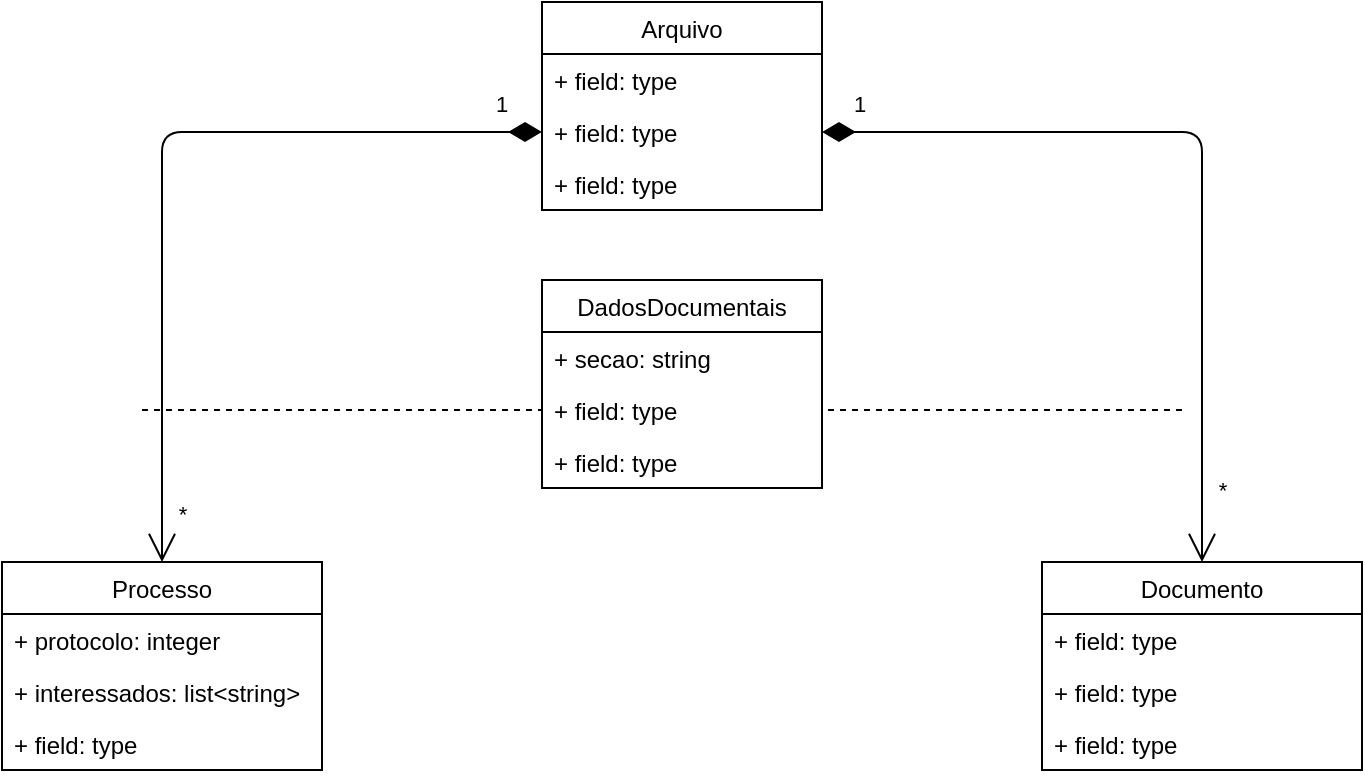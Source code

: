 <mxfile version="13.6.9" type="github">
  <diagram name="Page-1" id="9f46799a-70d6-7492-0946-bef42562c5a5">
    <mxGraphModel dx="1021" dy="467" grid="1" gridSize="10" guides="1" tooltips="1" connect="1" arrows="1" fold="1" page="1" pageScale="1" pageWidth="1100" pageHeight="850" background="#ffffff" math="0" shadow="0">
      <root>
        <mxCell id="0" />
        <mxCell id="1" parent="0" />
        <mxCell id="ekTeSAFjk9Kqz3LHWXUR-21" value="1" style="endArrow=open;html=1;endSize=12;startArrow=diamondThin;startSize=14;startFill=1;edgeStyle=orthogonalEdgeStyle;align=left;verticalAlign=bottom;entryX=0.5;entryY=0;entryDx=0;entryDy=0;" edge="1" parent="1" source="ekTeSAFjk9Kqz3LHWXUR-12" target="ekTeSAFjk9Kqz3LHWXUR-2">
          <mxGeometry x="-0.873" y="-5" relative="1" as="geometry">
            <mxPoint x="390" y="210" as="sourcePoint" />
            <mxPoint x="550" y="220" as="targetPoint" />
            <mxPoint as="offset" />
          </mxGeometry>
        </mxCell>
        <mxCell id="ekTeSAFjk9Kqz3LHWXUR-22" value="*" style="edgeLabel;html=1;align=center;verticalAlign=middle;resizable=0;points=[];" vertex="1" connectable="0" parent="ekTeSAFjk9Kqz3LHWXUR-21">
          <mxGeometry x="0.909" y="-1" relative="1" as="geometry">
            <mxPoint x="11" y="-5.83" as="offset" />
          </mxGeometry>
        </mxCell>
        <mxCell id="ekTeSAFjk9Kqz3LHWXUR-23" value="1" style="endArrow=open;html=1;endSize=12;startArrow=diamondThin;startSize=14;startFill=1;edgeStyle=orthogonalEdgeStyle;align=left;verticalAlign=bottom;exitX=1;exitY=0.5;exitDx=0;exitDy=0;entryX=0.5;entryY=0;entryDx=0;entryDy=0;" edge="1" parent="1" source="ekTeSAFjk9Kqz3LHWXUR-12" target="ekTeSAFjk9Kqz3LHWXUR-6">
          <mxGeometry x="-0.932" y="5" relative="1" as="geometry">
            <mxPoint x="580" y="220" as="sourcePoint" />
            <mxPoint x="740" y="220" as="targetPoint" />
            <mxPoint as="offset" />
          </mxGeometry>
        </mxCell>
        <mxCell id="ekTeSAFjk9Kqz3LHWXUR-24" value="*" style="edgeLabel;html=1;align=center;verticalAlign=middle;resizable=0;points=[];" vertex="1" connectable="0" parent="ekTeSAFjk9Kqz3LHWXUR-23">
          <mxGeometry x="0.716" relative="1" as="geometry">
            <mxPoint x="10" y="21.67" as="offset" />
          </mxGeometry>
        </mxCell>
        <mxCell id="ekTeSAFjk9Kqz3LHWXUR-10" value="Arquivo" style="swimlane;fontStyle=0;childLayout=stackLayout;horizontal=1;startSize=26;fillColor=none;horizontalStack=0;resizeParent=1;resizeParentMax=0;resizeLast=0;collapsible=1;marginBottom=0;" vertex="1" parent="1">
          <mxGeometry x="490" y="80" width="140" height="104" as="geometry" />
        </mxCell>
        <mxCell id="ekTeSAFjk9Kqz3LHWXUR-11" value="+ field: type" style="text;strokeColor=none;fillColor=none;align=left;verticalAlign=top;spacingLeft=4;spacingRight=4;overflow=hidden;rotatable=0;points=[[0,0.5],[1,0.5]];portConstraint=eastwest;" vertex="1" parent="ekTeSAFjk9Kqz3LHWXUR-10">
          <mxGeometry y="26" width="140" height="26" as="geometry" />
        </mxCell>
        <mxCell id="ekTeSAFjk9Kqz3LHWXUR-12" value="+ field: type" style="text;strokeColor=none;fillColor=none;align=left;verticalAlign=top;spacingLeft=4;spacingRight=4;overflow=hidden;rotatable=0;points=[[0,0.5],[1,0.5]];portConstraint=eastwest;" vertex="1" parent="ekTeSAFjk9Kqz3LHWXUR-10">
          <mxGeometry y="52" width="140" height="26" as="geometry" />
        </mxCell>
        <mxCell id="ekTeSAFjk9Kqz3LHWXUR-13" value="+ field: type" style="text;strokeColor=none;fillColor=none;align=left;verticalAlign=top;spacingLeft=4;spacingRight=4;overflow=hidden;rotatable=0;points=[[0,0.5],[1,0.5]];portConstraint=eastwest;" vertex="1" parent="ekTeSAFjk9Kqz3LHWXUR-10">
          <mxGeometry y="78" width="140" height="26" as="geometry" />
        </mxCell>
        <mxCell id="ekTeSAFjk9Kqz3LHWXUR-25" value="DadosDocumentais" style="swimlane;fontStyle=0;childLayout=stackLayout;horizontal=1;startSize=26;fillColor=none;horizontalStack=0;resizeParent=1;resizeParentMax=0;resizeLast=0;collapsible=1;marginBottom=0;" vertex="1" parent="1">
          <mxGeometry x="490" y="219" width="140" height="104" as="geometry" />
        </mxCell>
        <mxCell id="ekTeSAFjk9Kqz3LHWXUR-26" value="+ secao: string" style="text;strokeColor=none;fillColor=none;align=left;verticalAlign=top;spacingLeft=4;spacingRight=4;overflow=hidden;rotatable=0;points=[[0,0.5],[1,0.5]];portConstraint=eastwest;" vertex="1" parent="ekTeSAFjk9Kqz3LHWXUR-25">
          <mxGeometry y="26" width="140" height="26" as="geometry" />
        </mxCell>
        <mxCell id="ekTeSAFjk9Kqz3LHWXUR-27" value="+ field: type" style="text;strokeColor=none;fillColor=none;align=left;verticalAlign=top;spacingLeft=4;spacingRight=4;overflow=hidden;rotatable=0;points=[[0,0.5],[1,0.5]];portConstraint=eastwest;" vertex="1" parent="ekTeSAFjk9Kqz3LHWXUR-25">
          <mxGeometry y="52" width="140" height="26" as="geometry" />
        </mxCell>
        <mxCell id="ekTeSAFjk9Kqz3LHWXUR-28" value="+ field: type" style="text;strokeColor=none;fillColor=none;align=left;verticalAlign=top;spacingLeft=4;spacingRight=4;overflow=hidden;rotatable=0;points=[[0,0.5],[1,0.5]];portConstraint=eastwest;" vertex="1" parent="ekTeSAFjk9Kqz3LHWXUR-25">
          <mxGeometry y="78" width="140" height="26" as="geometry" />
        </mxCell>
        <mxCell id="ekTeSAFjk9Kqz3LHWXUR-29" value="" style="endArrow=none;dashed=1;html=1;entryX=0;entryY=0.5;entryDx=0;entryDy=0;" edge="1" parent="1" target="ekTeSAFjk9Kqz3LHWXUR-27">
          <mxGeometry width="50" height="50" relative="1" as="geometry">
            <mxPoint x="290" y="284" as="sourcePoint" />
            <mxPoint x="570" y="290" as="targetPoint" />
          </mxGeometry>
        </mxCell>
        <mxCell id="ekTeSAFjk9Kqz3LHWXUR-2" value="Processo" style="swimlane;fontStyle=0;childLayout=stackLayout;horizontal=1;startSize=26;fillColor=none;horizontalStack=0;resizeParent=1;resizeParentMax=0;resizeLast=0;collapsible=1;marginBottom=0;" vertex="1" parent="1">
          <mxGeometry x="220" y="360" width="160" height="104" as="geometry" />
        </mxCell>
        <mxCell id="ekTeSAFjk9Kqz3LHWXUR-3" value="+ protocolo: integer" style="text;strokeColor=none;fillColor=none;align=left;verticalAlign=top;spacingLeft=4;spacingRight=4;overflow=hidden;rotatable=0;points=[[0,0.5],[1,0.5]];portConstraint=eastwest;" vertex="1" parent="ekTeSAFjk9Kqz3LHWXUR-2">
          <mxGeometry y="26" width="160" height="26" as="geometry" />
        </mxCell>
        <mxCell id="ekTeSAFjk9Kqz3LHWXUR-4" value="+ interessados: list&lt;string&gt;" style="text;strokeColor=none;fillColor=none;align=left;verticalAlign=top;spacingLeft=4;spacingRight=4;overflow=hidden;rotatable=0;points=[[0,0.5],[1,0.5]];portConstraint=eastwest;" vertex="1" parent="ekTeSAFjk9Kqz3LHWXUR-2">
          <mxGeometry y="52" width="160" height="26" as="geometry" />
        </mxCell>
        <mxCell id="ekTeSAFjk9Kqz3LHWXUR-5" value="+ field: type" style="text;strokeColor=none;fillColor=none;align=left;verticalAlign=top;spacingLeft=4;spacingRight=4;overflow=hidden;rotatable=0;points=[[0,0.5],[1,0.5]];portConstraint=eastwest;" vertex="1" parent="ekTeSAFjk9Kqz3LHWXUR-2">
          <mxGeometry y="78" width="160" height="26" as="geometry" />
        </mxCell>
        <mxCell id="ekTeSAFjk9Kqz3LHWXUR-6" value="Documento" style="swimlane;fontStyle=0;childLayout=stackLayout;horizontal=1;startSize=26;fillColor=none;horizontalStack=0;resizeParent=1;resizeParentMax=0;resizeLast=0;collapsible=1;marginBottom=0;" vertex="1" parent="1">
          <mxGeometry x="740" y="360" width="160" height="104" as="geometry">
            <mxRectangle x="360" y="80" width="90" height="26" as="alternateBounds" />
          </mxGeometry>
        </mxCell>
        <mxCell id="ekTeSAFjk9Kqz3LHWXUR-7" value="+ field: type" style="text;strokeColor=none;fillColor=none;align=left;verticalAlign=top;spacingLeft=4;spacingRight=4;overflow=hidden;rotatable=0;points=[[0,0.5],[1,0.5]];portConstraint=eastwest;" vertex="1" parent="ekTeSAFjk9Kqz3LHWXUR-6">
          <mxGeometry y="26" width="160" height="26" as="geometry" />
        </mxCell>
        <mxCell id="ekTeSAFjk9Kqz3LHWXUR-8" value="+ field: type" style="text;strokeColor=none;fillColor=none;align=left;verticalAlign=top;spacingLeft=4;spacingRight=4;overflow=hidden;rotatable=0;points=[[0,0.5],[1,0.5]];portConstraint=eastwest;" vertex="1" parent="ekTeSAFjk9Kqz3LHWXUR-6">
          <mxGeometry y="52" width="160" height="26" as="geometry" />
        </mxCell>
        <mxCell id="ekTeSAFjk9Kqz3LHWXUR-9" value="+ field: type" style="text;strokeColor=none;fillColor=none;align=left;verticalAlign=top;spacingLeft=4;spacingRight=4;overflow=hidden;rotatable=0;points=[[0,0.5],[1,0.5]];portConstraint=eastwest;" vertex="1" parent="ekTeSAFjk9Kqz3LHWXUR-6">
          <mxGeometry y="78" width="160" height="26" as="geometry" />
        </mxCell>
        <mxCell id="ekTeSAFjk9Kqz3LHWXUR-32" value="" style="endArrow=none;dashed=1;html=1;entryX=1;entryY=0.5;entryDx=0;entryDy=0;" edge="1" parent="1" target="ekTeSAFjk9Kqz3LHWXUR-27">
          <mxGeometry width="50" height="50" relative="1" as="geometry">
            <mxPoint x="810" y="284" as="sourcePoint" />
            <mxPoint x="570" y="290" as="targetPoint" />
          </mxGeometry>
        </mxCell>
      </root>
    </mxGraphModel>
  </diagram>
</mxfile>

